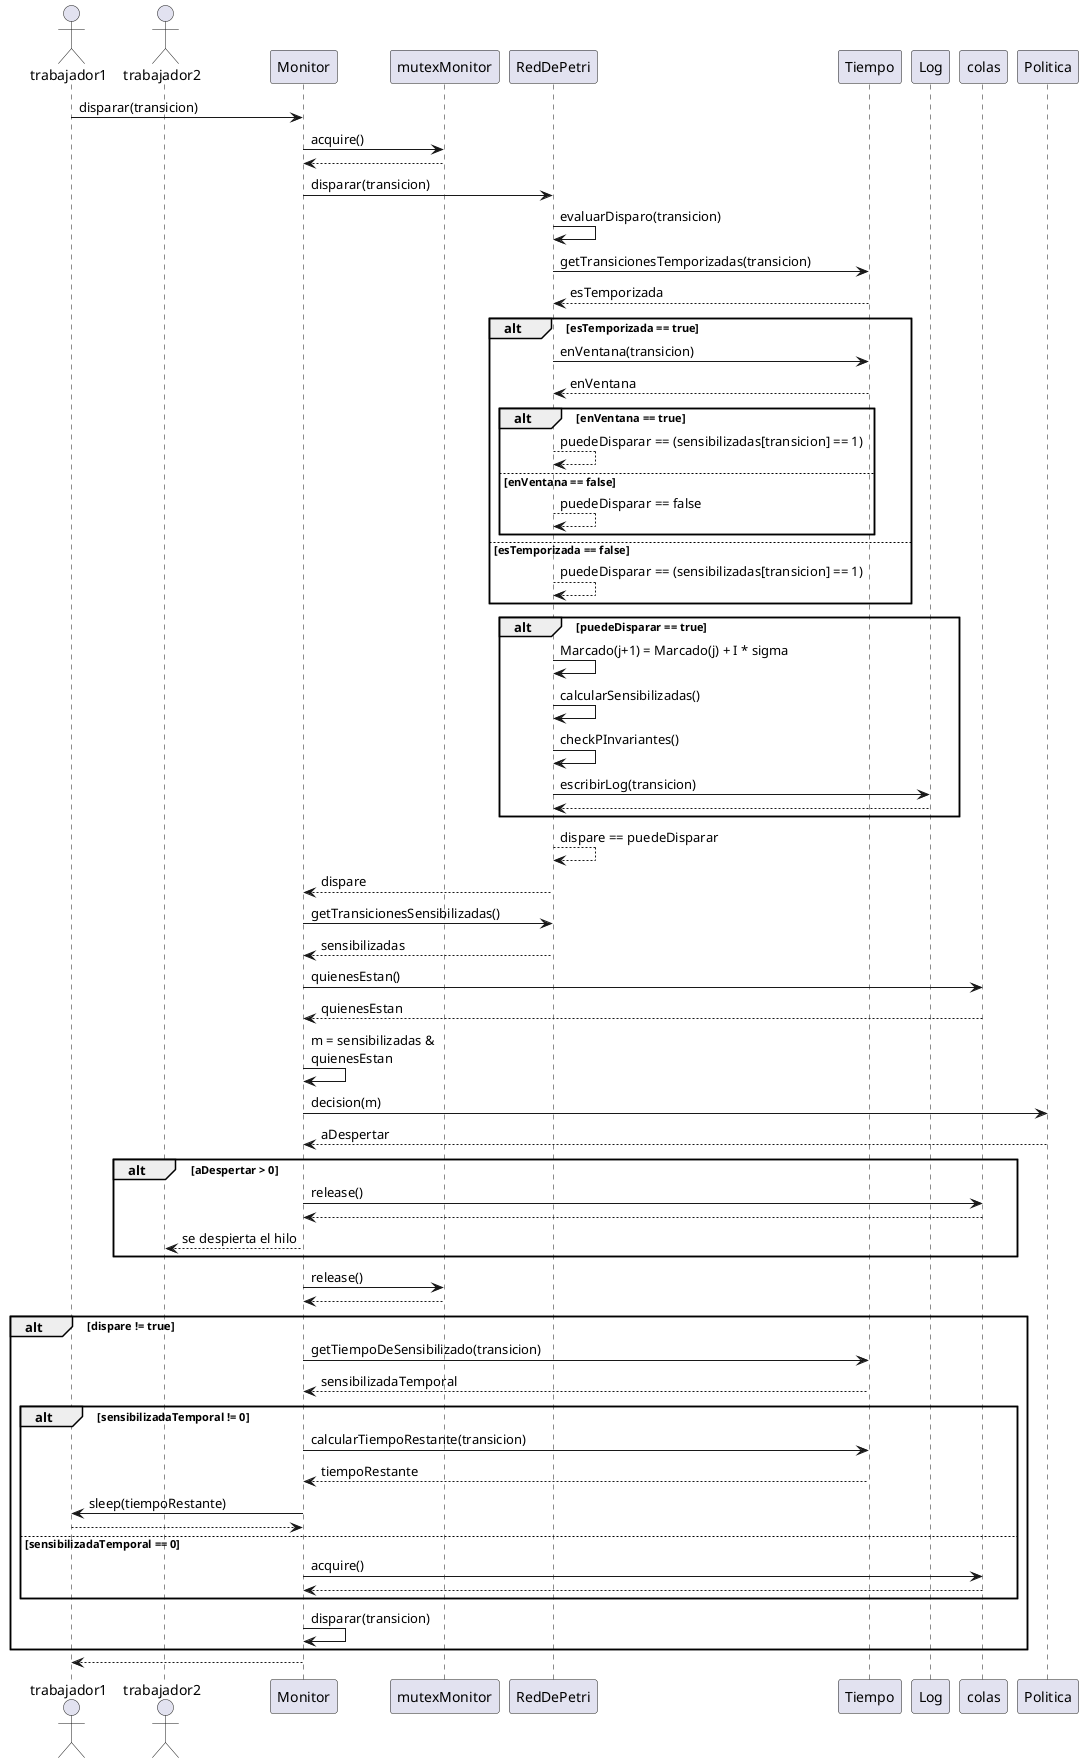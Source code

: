 @startuml secuencia

actor trabajador1 
actor trabajador2 

trabajador1 -> Monitor: disparar(transicion)

Monitor -> mutexMonitor: acquire()
mutexMonitor --> Monitor

Monitor -> RedDePetri: disparar(transicion)

RedDePetri -> RedDePetri: evaluarDisparo(transicion)

RedDePetri -> Tiempo: getTransicionesTemporizadas(transicion)
Tiempo --> RedDePetri: esTemporizada

alt esTemporizada == true
    RedDePetri -> Tiempo: enVentana(transicion)
    Tiempo --> RedDePetri: enVentana

    alt enVentana == true
        RedDePetri --> RedDePetri: puedeDisparar == (sensibilizadas[transicion] == 1)
    else enVentana == false
        RedDePetri --> RedDePetri: puedeDisparar == false
    end
else esTemporizada == false
    RedDePetri --> RedDePetri: puedeDisparar == (sensibilizadas[transicion] == 1)
end

alt puedeDisparar == true
    RedDePetri -> RedDePetri: Marcado(j+1) = Marcado(j) + I * sigma
    RedDePetri -> RedDePetri: calcularSensibilizadas()
    RedDePetri -> RedDePetri: checkPInvariantes()

    RedDePetri -> Log: escribirLog(transicion)
    Log --> RedDePetri
end

RedDePetri --> RedDePetri: dispare == puedeDisparar

RedDePetri --> Monitor: dispare

Monitor -> RedDePetri: getTransicionesSensibilizadas()
RedDePetri --> Monitor: sensibilizadas

Monitor -> colas: quienesEstan()
colas --> Monitor: quienesEstan

Monitor -> Monitor: m = sensibilizadas & \nquienesEstan

Monitor -> Politica: decision(m)
Politica --> Monitor: aDespertar

alt aDespertar > 0
    Monitor -> colas: release()
    colas --> Monitor
    Monitor --> trabajador2: se despierta el hilo
end

Monitor -> mutexMonitor: release()
mutexMonitor --> Monitor

alt dispare != true
    Monitor -> Tiempo: getTiempoDeSensibilizado(transicion)
    Tiempo --> Monitor: sensibilizadaTemporal

    alt sensibilizadaTemporal != 0
        Monitor -> Tiempo: calcularTiempoRestante(transicion)
        Tiempo --> Monitor: tiempoRestante

        Monitor -> trabajador1: sleep(tiempoRestante)
        trabajador1 --> Monitor
    else sensibilizadaTemporal == 0
        Monitor -> colas: acquire()
        colas --> Monitor
    end

    Monitor -> Monitor: disparar(transicion)
end

Monitor --> trabajador1

@enduml